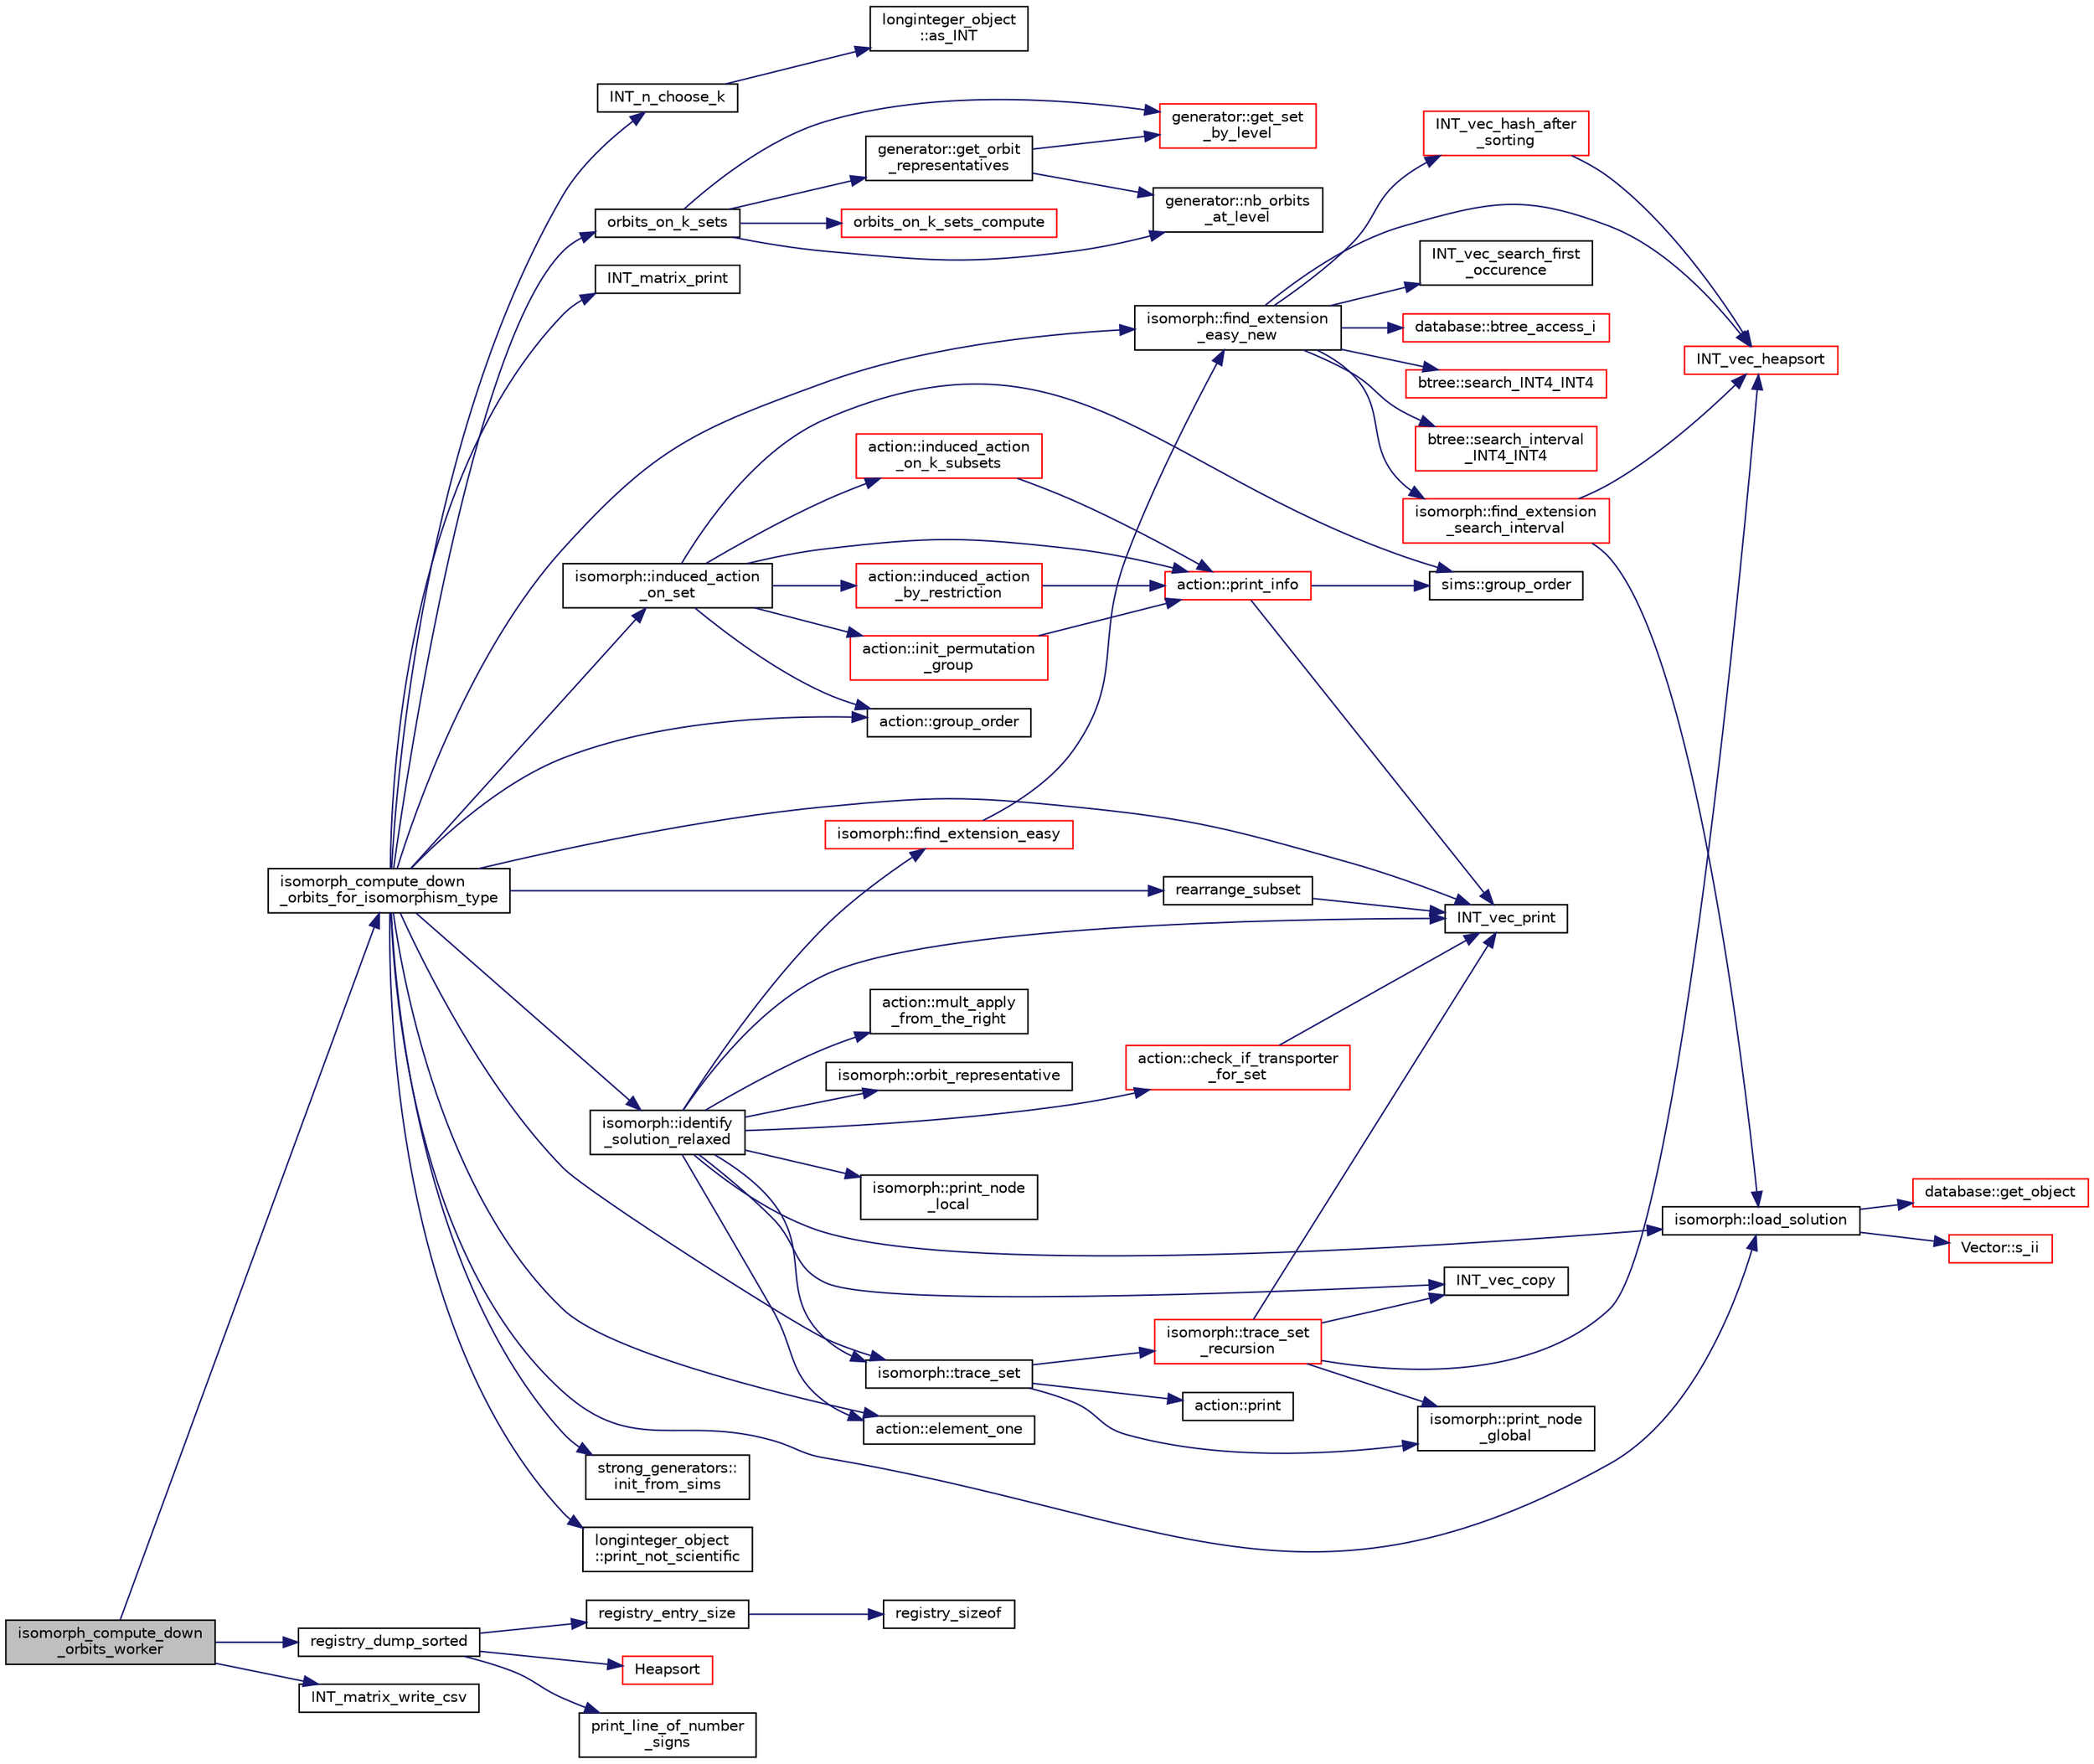 digraph "isomorph_compute_down_orbits_worker"
{
  edge [fontname="Helvetica",fontsize="10",labelfontname="Helvetica",labelfontsize="10"];
  node [fontname="Helvetica",fontsize="10",shape=record];
  rankdir="LR";
  Node3051 [label="isomorph_compute_down\l_orbits_worker",height=0.2,width=0.4,color="black", fillcolor="grey75", style="filled", fontcolor="black"];
  Node3051 -> Node3052 [color="midnightblue",fontsize="10",style="solid",fontname="Helvetica"];
  Node3052 [label="isomorph_compute_down\l_orbits_for_isomorphism_type",height=0.2,width=0.4,color="black", fillcolor="white", style="filled",URL="$d4/d7e/isomorph__global_8_c.html#a13519b3a5d3b5ceb26b4bec6736b0086"];
  Node3052 -> Node3053 [color="midnightblue",fontsize="10",style="solid",fontname="Helvetica"];
  Node3053 [label="isomorph::load_solution",height=0.2,width=0.4,color="black", fillcolor="white", style="filled",URL="$d3/d5f/classisomorph.html#a18df8e5d8ba2c2fe7c6d59a2d42768a5"];
  Node3053 -> Node3054 [color="midnightblue",fontsize="10",style="solid",fontname="Helvetica"];
  Node3054 [label="database::get_object",height=0.2,width=0.4,color="red", fillcolor="white", style="filled",URL="$db/d72/classdatabase.html#a2f58ec1301addabc2fb6544038e108c6"];
  Node3053 -> Node3066 [color="midnightblue",fontsize="10",style="solid",fontname="Helvetica"];
  Node3066 [label="Vector::s_ii",height=0.2,width=0.4,color="red", fillcolor="white", style="filled",URL="$d5/db2/class_vector.html#a75d4942cc7b9794717b4846c10520db8"];
  Node3052 -> Node3073 [color="midnightblue",fontsize="10",style="solid",fontname="Helvetica"];
  Node3073 [label="strong_generators::\linit_from_sims",height=0.2,width=0.4,color="black", fillcolor="white", style="filled",URL="$dc/d09/classstrong__generators.html#a2b997decdab82e889c1151f29a846a66"];
  Node3052 -> Node3074 [color="midnightblue",fontsize="10",style="solid",fontname="Helvetica"];
  Node3074 [label="isomorph::induced_action\l_on_set",height=0.2,width=0.4,color="black", fillcolor="white", style="filled",URL="$d3/d5f/classisomorph.html#a66a62f79a0f877b889ec5bd0c79392f1"];
  Node3074 -> Node3075 [color="midnightblue",fontsize="10",style="solid",fontname="Helvetica"];
  Node3075 [label="action::induced_action\l_by_restriction",height=0.2,width=0.4,color="red", fillcolor="white", style="filled",URL="$d2/d86/classaction.html#a37c21f74a97c921d882a308370c06357"];
  Node3075 -> Node3076 [color="midnightblue",fontsize="10",style="solid",fontname="Helvetica"];
  Node3076 [label="action::print_info",height=0.2,width=0.4,color="red", fillcolor="white", style="filled",URL="$d2/d86/classaction.html#a6f89e493e5c5a32e5c3b8963d438ce86"];
  Node3076 -> Node3079 [color="midnightblue",fontsize="10",style="solid",fontname="Helvetica"];
  Node3079 [label="INT_vec_print",height=0.2,width=0.4,color="black", fillcolor="white", style="filled",URL="$df/dbf/sajeeb_8_c.html#a79a5901af0b47dd0d694109543c027fe"];
  Node3076 -> Node3080 [color="midnightblue",fontsize="10",style="solid",fontname="Helvetica"];
  Node3080 [label="sims::group_order",height=0.2,width=0.4,color="black", fillcolor="white", style="filled",URL="$d9/df3/classsims.html#aa442445175656570fa35febbe790efad"];
  Node3074 -> Node3553 [color="midnightblue",fontsize="10",style="solid",fontname="Helvetica"];
  Node3553 [label="action::group_order",height=0.2,width=0.4,color="black", fillcolor="white", style="filled",URL="$d2/d86/classaction.html#ad1f69adb27041311d2e7be96e39388d4"];
  Node3074 -> Node3080 [color="midnightblue",fontsize="10",style="solid",fontname="Helvetica"];
  Node3074 -> Node3566 [color="midnightblue",fontsize="10",style="solid",fontname="Helvetica"];
  Node3566 [label="action::init_permutation\l_group",height=0.2,width=0.4,color="red", fillcolor="white", style="filled",URL="$d2/d86/classaction.html#a339bbfc596572ec88071c5f5e0ce3f41"];
  Node3566 -> Node3076 [color="midnightblue",fontsize="10",style="solid",fontname="Helvetica"];
  Node3074 -> Node3076 [color="midnightblue",fontsize="10",style="solid",fontname="Helvetica"];
  Node3074 -> Node3612 [color="midnightblue",fontsize="10",style="solid",fontname="Helvetica"];
  Node3612 [label="action::induced_action\l_on_k_subsets",height=0.2,width=0.4,color="red", fillcolor="white", style="filled",URL="$d2/d86/classaction.html#a2eb6058853cffc4c099099e07ecbe612"];
  Node3612 -> Node3076 [color="midnightblue",fontsize="10",style="solid",fontname="Helvetica"];
  Node3052 -> Node3079 [color="midnightblue",fontsize="10",style="solid",fontname="Helvetica"];
  Node3052 -> Node3553 [color="midnightblue",fontsize="10",style="solid",fontname="Helvetica"];
  Node3052 -> Node3615 [color="midnightblue",fontsize="10",style="solid",fontname="Helvetica"];
  Node3615 [label="longinteger_object\l::print_not_scientific",height=0.2,width=0.4,color="black", fillcolor="white", style="filled",URL="$dd/d7e/classlonginteger__object.html#ab80ea5c103cf97de662da3f1c79b2dd4"];
  Node3052 -> Node3614 [color="midnightblue",fontsize="10",style="solid",fontname="Helvetica"];
  Node3614 [label="INT_n_choose_k",height=0.2,width=0.4,color="black", fillcolor="white", style="filled",URL="$d2/d7c/combinatorics_8_c.html#aa74adc702e59feadb839f44c0aaec8f6"];
  Node3614 -> Node3120 [color="midnightblue",fontsize="10",style="solid",fontname="Helvetica"];
  Node3120 [label="longinteger_object\l::as_INT",height=0.2,width=0.4,color="black", fillcolor="white", style="filled",URL="$dd/d7e/classlonginteger__object.html#afb992d4679a6741acc63c8bcba27971e"];
  Node3052 -> Node3616 [color="midnightblue",fontsize="10",style="solid",fontname="Helvetica"];
  Node3616 [label="orbits_on_k_sets",height=0.2,width=0.4,color="black", fillcolor="white", style="filled",URL="$da/d10/other_8h.html#afe3d79116aa8b4d1a93d444a3a979b6e"];
  Node3616 -> Node3617 [color="midnightblue",fontsize="10",style="solid",fontname="Helvetica"];
  Node3617 [label="orbits_on_k_sets_compute",height=0.2,width=0.4,color="red", fillcolor="white", style="filled",URL="$d3/d35/snakes__and__ladders__global_8_c.html#a96743526b15703539d544499276aaa71"];
  Node3616 -> Node3968 [color="midnightblue",fontsize="10",style="solid",fontname="Helvetica"];
  Node3968 [label="generator::get_orbit\l_representatives",height=0.2,width=0.4,color="black", fillcolor="white", style="filled",URL="$d7/d73/classgenerator.html#a10b4d5109d52d78991b71870c32e4bcd"];
  Node3968 -> Node3635 [color="midnightblue",fontsize="10",style="solid",fontname="Helvetica"];
  Node3635 [label="generator::nb_orbits\l_at_level",height=0.2,width=0.4,color="black", fillcolor="white", style="filled",URL="$d7/d73/classgenerator.html#a020f3d8378448310d044a4a24fadf301"];
  Node3968 -> Node3969 [color="midnightblue",fontsize="10",style="solid",fontname="Helvetica"];
  Node3969 [label="generator::get_set\l_by_level",height=0.2,width=0.4,color="red", fillcolor="white", style="filled",URL="$d7/d73/classgenerator.html#a3012a80d862b42c848b84584389c8594"];
  Node3616 -> Node3635 [color="midnightblue",fontsize="10",style="solid",fontname="Helvetica"];
  Node3616 -> Node3969 [color="midnightblue",fontsize="10",style="solid",fontname="Helvetica"];
  Node3052 -> Node3170 [color="midnightblue",fontsize="10",style="solid",fontname="Helvetica"];
  Node3170 [label="INT_matrix_print",height=0.2,width=0.4,color="black", fillcolor="white", style="filled",URL="$d5/db4/io__and__os_8h.html#afd4180a24bef3a2b584668a4eaf607ff"];
  Node3052 -> Node3971 [color="midnightblue",fontsize="10",style="solid",fontname="Helvetica"];
  Node3971 [label="rearrange_subset",height=0.2,width=0.4,color="black", fillcolor="white", style="filled",URL="$d5/de2/foundations_2data__structures_2data__structures_8h.html#a523610ec4b589b62fcd862f7dd2392a8"];
  Node3971 -> Node3079 [color="midnightblue",fontsize="10",style="solid",fontname="Helvetica"];
  Node3052 -> Node3099 [color="midnightblue",fontsize="10",style="solid",fontname="Helvetica"];
  Node3099 [label="action::element_one",height=0.2,width=0.4,color="black", fillcolor="white", style="filled",URL="$d2/d86/classaction.html#a780a105daf04d6d1fe7e2f63b3c88e3b"];
  Node3052 -> Node3972 [color="midnightblue",fontsize="10",style="solid",fontname="Helvetica"];
  Node3972 [label="isomorph::trace_set",height=0.2,width=0.4,color="black", fillcolor="white", style="filled",URL="$d3/d5f/classisomorph.html#ab7bbf8af4ad4d1c7bcbbd190ee2ce6a6"];
  Node3972 -> Node3973 [color="midnightblue",fontsize="10",style="solid",fontname="Helvetica"];
  Node3973 [label="isomorph::trace_set\l_recursion",height=0.2,width=0.4,color="red", fillcolor="white", style="filled",URL="$d3/d5f/classisomorph.html#a8ef29320b04d7ca09212706e47b013b9"];
  Node3973 -> Node3974 [color="midnightblue",fontsize="10",style="solid",fontname="Helvetica"];
  Node3974 [label="isomorph::print_node\l_global",height=0.2,width=0.4,color="black", fillcolor="white", style="filled",URL="$d3/d5f/classisomorph.html#ac62bed8edc25b5b50cc4f275f94c8470"];
  Node3973 -> Node3137 [color="midnightblue",fontsize="10",style="solid",fontname="Helvetica"];
  Node3137 [label="INT_vec_copy",height=0.2,width=0.4,color="black", fillcolor="white", style="filled",URL="$df/dbf/sajeeb_8_c.html#ac2d875e27e009af6ec04d17254d11075"];
  Node3973 -> Node3079 [color="midnightblue",fontsize="10",style="solid",fontname="Helvetica"];
  Node3973 -> Node3451 [color="midnightblue",fontsize="10",style="solid",fontname="Helvetica"];
  Node3451 [label="INT_vec_heapsort",height=0.2,width=0.4,color="red", fillcolor="white", style="filled",URL="$d5/de2/foundations_2data__structures_2data__structures_8h.html#a3590ad9987f801fbfc94634300182f39"];
  Node3972 -> Node3974 [color="midnightblue",fontsize="10",style="solid",fontname="Helvetica"];
  Node3972 -> Node3439 [color="midnightblue",fontsize="10",style="solid",fontname="Helvetica"];
  Node3439 [label="action::print",height=0.2,width=0.4,color="black", fillcolor="white", style="filled",URL="$d2/d86/classaction.html#ae4159079fcf493e0e110c2114cc0a52d"];
  Node3052 -> Node4015 [color="midnightblue",fontsize="10",style="solid",fontname="Helvetica"];
  Node4015 [label="isomorph::find_extension\l_easy_new",height=0.2,width=0.4,color="black", fillcolor="white", style="filled",URL="$d3/d5f/classisomorph.html#a239dde6a8264198fc3f6fb2e15cd882d"];
  Node4015 -> Node3451 [color="midnightblue",fontsize="10",style="solid",fontname="Helvetica"];
  Node4015 -> Node4016 [color="midnightblue",fontsize="10",style="solid",fontname="Helvetica"];
  Node4016 [label="INT_vec_hash_after\l_sorting",height=0.2,width=0.4,color="red", fillcolor="white", style="filled",URL="$d5/db4/io__and__os_8h.html#aeafeac33912863498dad1e3c222d54b7"];
  Node4016 -> Node3451 [color="midnightblue",fontsize="10",style="solid",fontname="Helvetica"];
  Node4015 -> Node4018 [color="midnightblue",fontsize="10",style="solid",fontname="Helvetica"];
  Node4018 [label="INT_vec_search_first\l_occurence",height=0.2,width=0.4,color="black", fillcolor="white", style="filled",URL="$d5/de2/foundations_2data__structures_2data__structures_8h.html#a544ec7b1804104bea554694504404dfb"];
  Node4015 -> Node3981 [color="midnightblue",fontsize="10",style="solid",fontname="Helvetica"];
  Node3981 [label="database::btree_access_i",height=0.2,width=0.4,color="red", fillcolor="white", style="filled",URL="$db/d72/classdatabase.html#a215047d1b32b8bd54f91a7bdca168eee"];
  Node4015 -> Node4019 [color="midnightblue",fontsize="10",style="solid",fontname="Helvetica"];
  Node4019 [label="btree::search_INT4_INT4",height=0.2,width=0.4,color="red", fillcolor="white", style="filled",URL="$dd/db0/classbtree.html#a8746bb2cda91692ba57e9a72dde59a23"];
  Node4015 -> Node4028 [color="midnightblue",fontsize="10",style="solid",fontname="Helvetica"];
  Node4028 [label="btree::search_interval\l_INT4_INT4",height=0.2,width=0.4,color="red", fillcolor="white", style="filled",URL="$dd/db0/classbtree.html#a3bff689197882a625884b9625495c46f"];
  Node4015 -> Node4029 [color="midnightblue",fontsize="10",style="solid",fontname="Helvetica"];
  Node4029 [label="isomorph::find_extension\l_search_interval",height=0.2,width=0.4,color="red", fillcolor="white", style="filled",URL="$d3/d5f/classisomorph.html#af2d3de77d6df176083f2af2e1108ccb4"];
  Node4029 -> Node3053 [color="midnightblue",fontsize="10",style="solid",fontname="Helvetica"];
  Node4029 -> Node3451 [color="midnightblue",fontsize="10",style="solid",fontname="Helvetica"];
  Node3052 -> Node4031 [color="midnightblue",fontsize="10",style="solid",fontname="Helvetica"];
  Node4031 [label="isomorph::identify\l_solution_relaxed",height=0.2,width=0.4,color="black", fillcolor="white", style="filled",URL="$d3/d5f/classisomorph.html#a8c36c61c16700d8e570f71f84a4aabc6"];
  Node4031 -> Node3137 [color="midnightblue",fontsize="10",style="solid",fontname="Helvetica"];
  Node4031 -> Node3099 [color="midnightblue",fontsize="10",style="solid",fontname="Helvetica"];
  Node4031 -> Node3972 [color="midnightblue",fontsize="10",style="solid",fontname="Helvetica"];
  Node4031 -> Node4032 [color="midnightblue",fontsize="10",style="solid",fontname="Helvetica"];
  Node4032 [label="isomorph::print_node\l_local",height=0.2,width=0.4,color="black", fillcolor="white", style="filled",URL="$d3/d5f/classisomorph.html#a0c0aa4acce86bf0b479a216a3afdabcc"];
  Node4031 -> Node3079 [color="midnightblue",fontsize="10",style="solid",fontname="Helvetica"];
  Node4031 -> Node4033 [color="midnightblue",fontsize="10",style="solid",fontname="Helvetica"];
  Node4033 [label="isomorph::find_extension_easy",height=0.2,width=0.4,color="red", fillcolor="white", style="filled",URL="$d3/d5f/classisomorph.html#a2861ed73bff2090e2c2a97e263258134"];
  Node4033 -> Node4015 [color="midnightblue",fontsize="10",style="solid",fontname="Helvetica"];
  Node4031 -> Node4035 [color="midnightblue",fontsize="10",style="solid",fontname="Helvetica"];
  Node4035 [label="isomorph::orbit_representative",height=0.2,width=0.4,color="black", fillcolor="white", style="filled",URL="$d3/d5f/classisomorph.html#acdfd35e2cb33942945e10dedeb4a210f"];
  Node4031 -> Node4036 [color="midnightblue",fontsize="10",style="solid",fontname="Helvetica"];
  Node4036 [label="action::mult_apply\l_from_the_right",height=0.2,width=0.4,color="black", fillcolor="white", style="filled",URL="$d2/d86/classaction.html#a00d1b49d2550d6a4cec42543076aac5b"];
  Node4031 -> Node3053 [color="midnightblue",fontsize="10",style="solid",fontname="Helvetica"];
  Node4031 -> Node4037 [color="midnightblue",fontsize="10",style="solid",fontname="Helvetica"];
  Node4037 [label="action::check_if_transporter\l_for_set",height=0.2,width=0.4,color="red", fillcolor="white", style="filled",URL="$d2/d86/classaction.html#a84f3aaa00cbc09fb93f131b16d1fd290"];
  Node4037 -> Node3079 [color="midnightblue",fontsize="10",style="solid",fontname="Helvetica"];
  Node3051 -> Node3404 [color="midnightblue",fontsize="10",style="solid",fontname="Helvetica"];
  Node3404 [label="registry_dump_sorted",height=0.2,width=0.4,color="black", fillcolor="white", style="filled",URL="$d5/db4/io__and__os_8h.html#aa28c9ee8650332ad2d526d5eb4fae48e"];
  Node3404 -> Node3405 [color="midnightblue",fontsize="10",style="solid",fontname="Helvetica"];
  Node3405 [label="print_line_of_number\l_signs",height=0.2,width=0.4,color="black", fillcolor="white", style="filled",URL="$d5/db4/io__and__os_8h.html#a59b640c1f8b0040f26fa06b641191105"];
  Node3404 -> Node3401 [color="midnightblue",fontsize="10",style="solid",fontname="Helvetica"];
  Node3401 [label="registry_entry_size",height=0.2,width=0.4,color="black", fillcolor="white", style="filled",URL="$df/d84/foundations_2io__and__os_2memory_8_c.html#abb7fc0eff582133f5bd8a7cbd78d742b"];
  Node3401 -> Node3402 [color="midnightblue",fontsize="10",style="solid",fontname="Helvetica"];
  Node3402 [label="registry_sizeof",height=0.2,width=0.4,color="black", fillcolor="white", style="filled",URL="$df/d84/foundations_2io__and__os_2memory_8_c.html#a1ebe71d1cd99d79db497355f608be044"];
  Node3404 -> Node3406 [color="midnightblue",fontsize="10",style="solid",fontname="Helvetica"];
  Node3406 [label="Heapsort",height=0.2,width=0.4,color="red", fillcolor="white", style="filled",URL="$d5/de2/foundations_2data__structures_2data__structures_8h.html#a2af240488f5893071c88af35d9f06b6d"];
  Node3051 -> Node3418 [color="midnightblue",fontsize="10",style="solid",fontname="Helvetica"];
  Node3418 [label="INT_matrix_write_csv",height=0.2,width=0.4,color="black", fillcolor="white", style="filled",URL="$d5/db4/io__and__os_8h.html#a57604af509e1d43e918fd38e5f4ee96f"];
}
